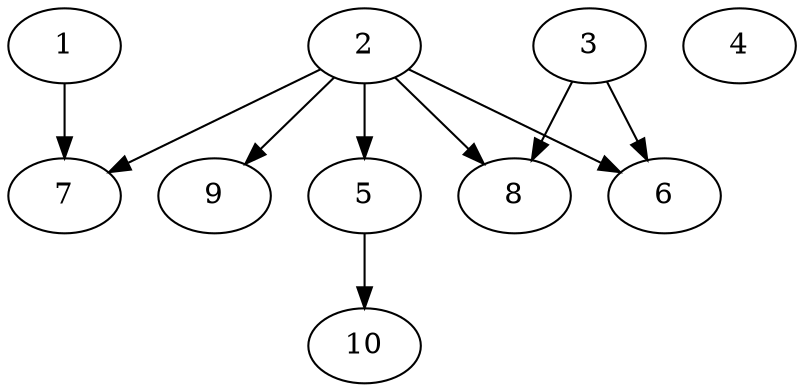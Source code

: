 // DAG automatically generated by daggen at Thu Oct  3 13:58:05 2019
// ./daggen --dot -n 10 --ccr 0.4 --fat 0.7 --regular 0.9 --density 0.5 --mindata 5242880 --maxdata 52428800 
digraph G {
  1 [size="76078080", alpha="0.15", expect_size="30431232"] 
  1 -> 7 [size ="30431232"]
  2 [size="55713280", alpha="0.16", expect_size="22285312"] 
  2 -> 5 [size ="22285312"]
  2 -> 6 [size ="22285312"]
  2 -> 7 [size ="22285312"]
  2 -> 8 [size ="22285312"]
  2 -> 9 [size ="22285312"]
  3 [size="27333120", alpha="0.04", expect_size="10933248"] 
  3 -> 6 [size ="10933248"]
  3 -> 8 [size ="10933248"]
  4 [size="114442240", alpha="0.07", expect_size="45776896"] 
  5 [size="126970880", alpha="0.06", expect_size="50788352"] 
  5 -> 10 [size ="50788352"]
  6 [size="60718080", alpha="0.13", expect_size="24287232"] 
  7 [size="92142080", alpha="0.14", expect_size="36856832"] 
  8 [size="50022400", alpha="0.16", expect_size="20008960"] 
  9 [size="85647360", alpha="0.16", expect_size="34258944"] 
  10 [size="57054720", alpha="0.13", expect_size="22821888"] 
}
